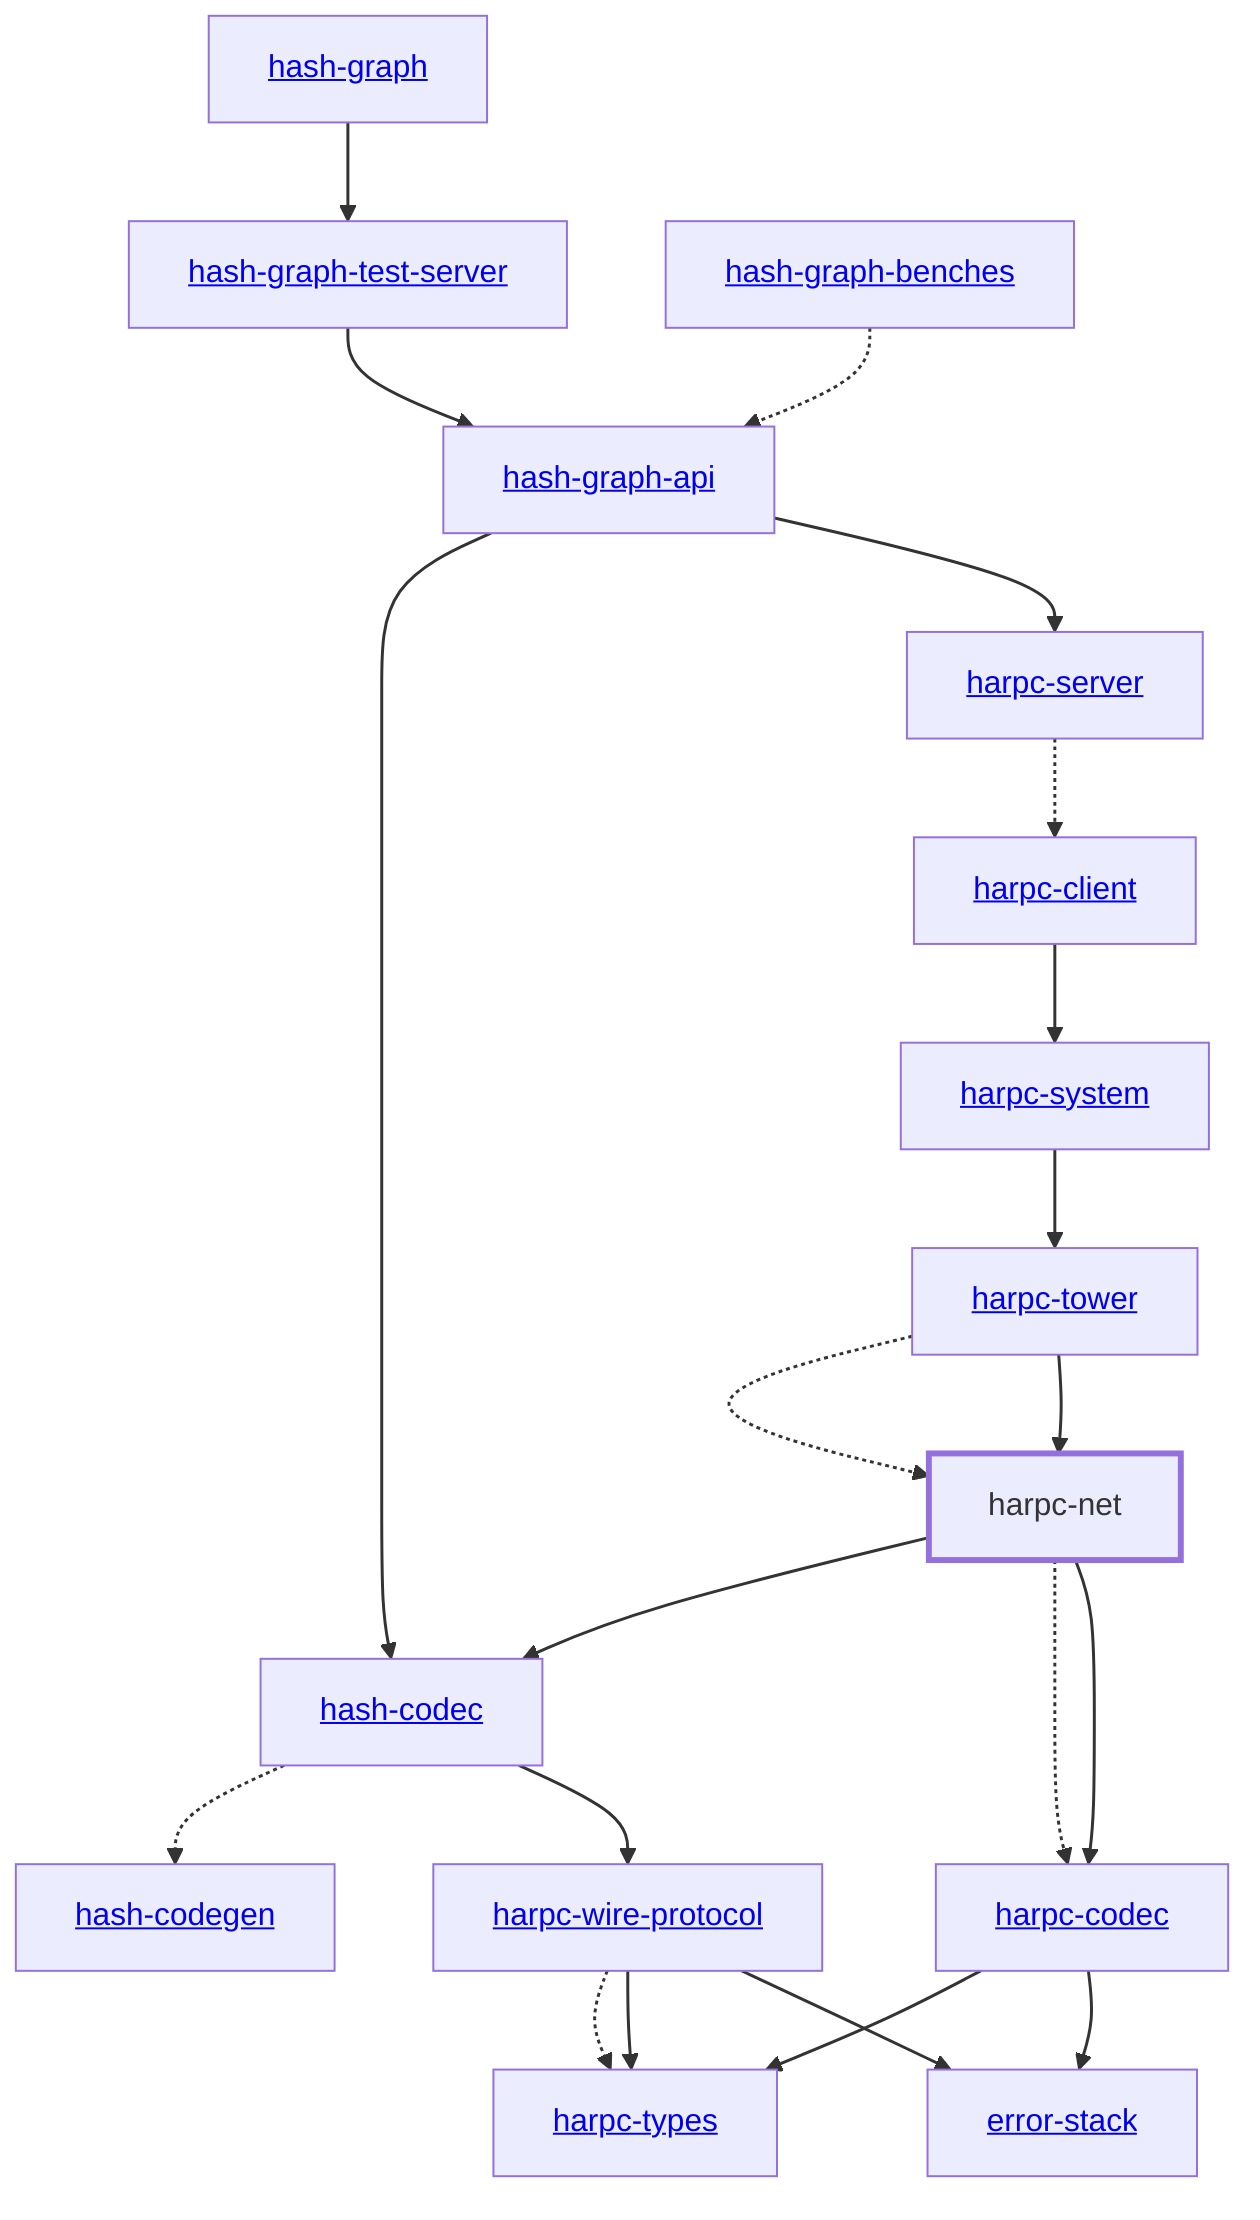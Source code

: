 graph TD
    linkStyle default stroke-width:1.5px
    classDef default stroke-width:1px
    classDef root stroke-width:3px
    classDef dev stroke-width:1px
    classDef build stroke-width:1px
    %% Legend
    %% --> : Normal dependency
    %% -.-> : Dev dependency
    %% ---> : Build dependency
    0[<a href="../hash_graph/index.html">hash-graph</a>]
    1[<a href="../hash_codec/index.html">hash-codec</a>]
    2[<a href="../hash_codegen/index.html">hash-codegen</a>]
    3[<a href="../hash_graph_api/index.html">hash-graph-api</a>]
    4[<a href="../hash_graph_test_server/index.html">hash-graph-test-server</a>]
    5[<a href="../harpc_client/index.html">harpc-client</a>]
    6[<a href="../harpc_codec/index.html">harpc-codec</a>]
    7[harpc-net]
    class 7 root
    8[<a href="../harpc_server/index.html">harpc-server</a>]
    9[<a href="../harpc_system/index.html">harpc-system</a>]
    10[<a href="../harpc_tower/index.html">harpc-tower</a>]
    11[<a href="../harpc_types/index.html">harpc-types</a>]
    12[<a href="../harpc_wire_protocol/index.html">harpc-wire-protocol</a>]
    13[<a href="../error_stack/index.html">error-stack</a>]
    14[<a href="../hash_graph_benches/index.html">hash-graph-benches</a>]
    0 --> 4
    1 -.-> 2
    1 --> 12
    3 --> 1
    3 --> 8
    4 --> 3
    5 --> 9
    6 --> 11
    6 --> 13
    7 --> 1
    7 -.-> 6
    7 --> 6
    8 -.-> 5
    9 --> 10
    10 -.-> 7
    10 --> 7
    12 -.-> 11
    12 --> 11
    12 --> 13
    14 -.-> 3